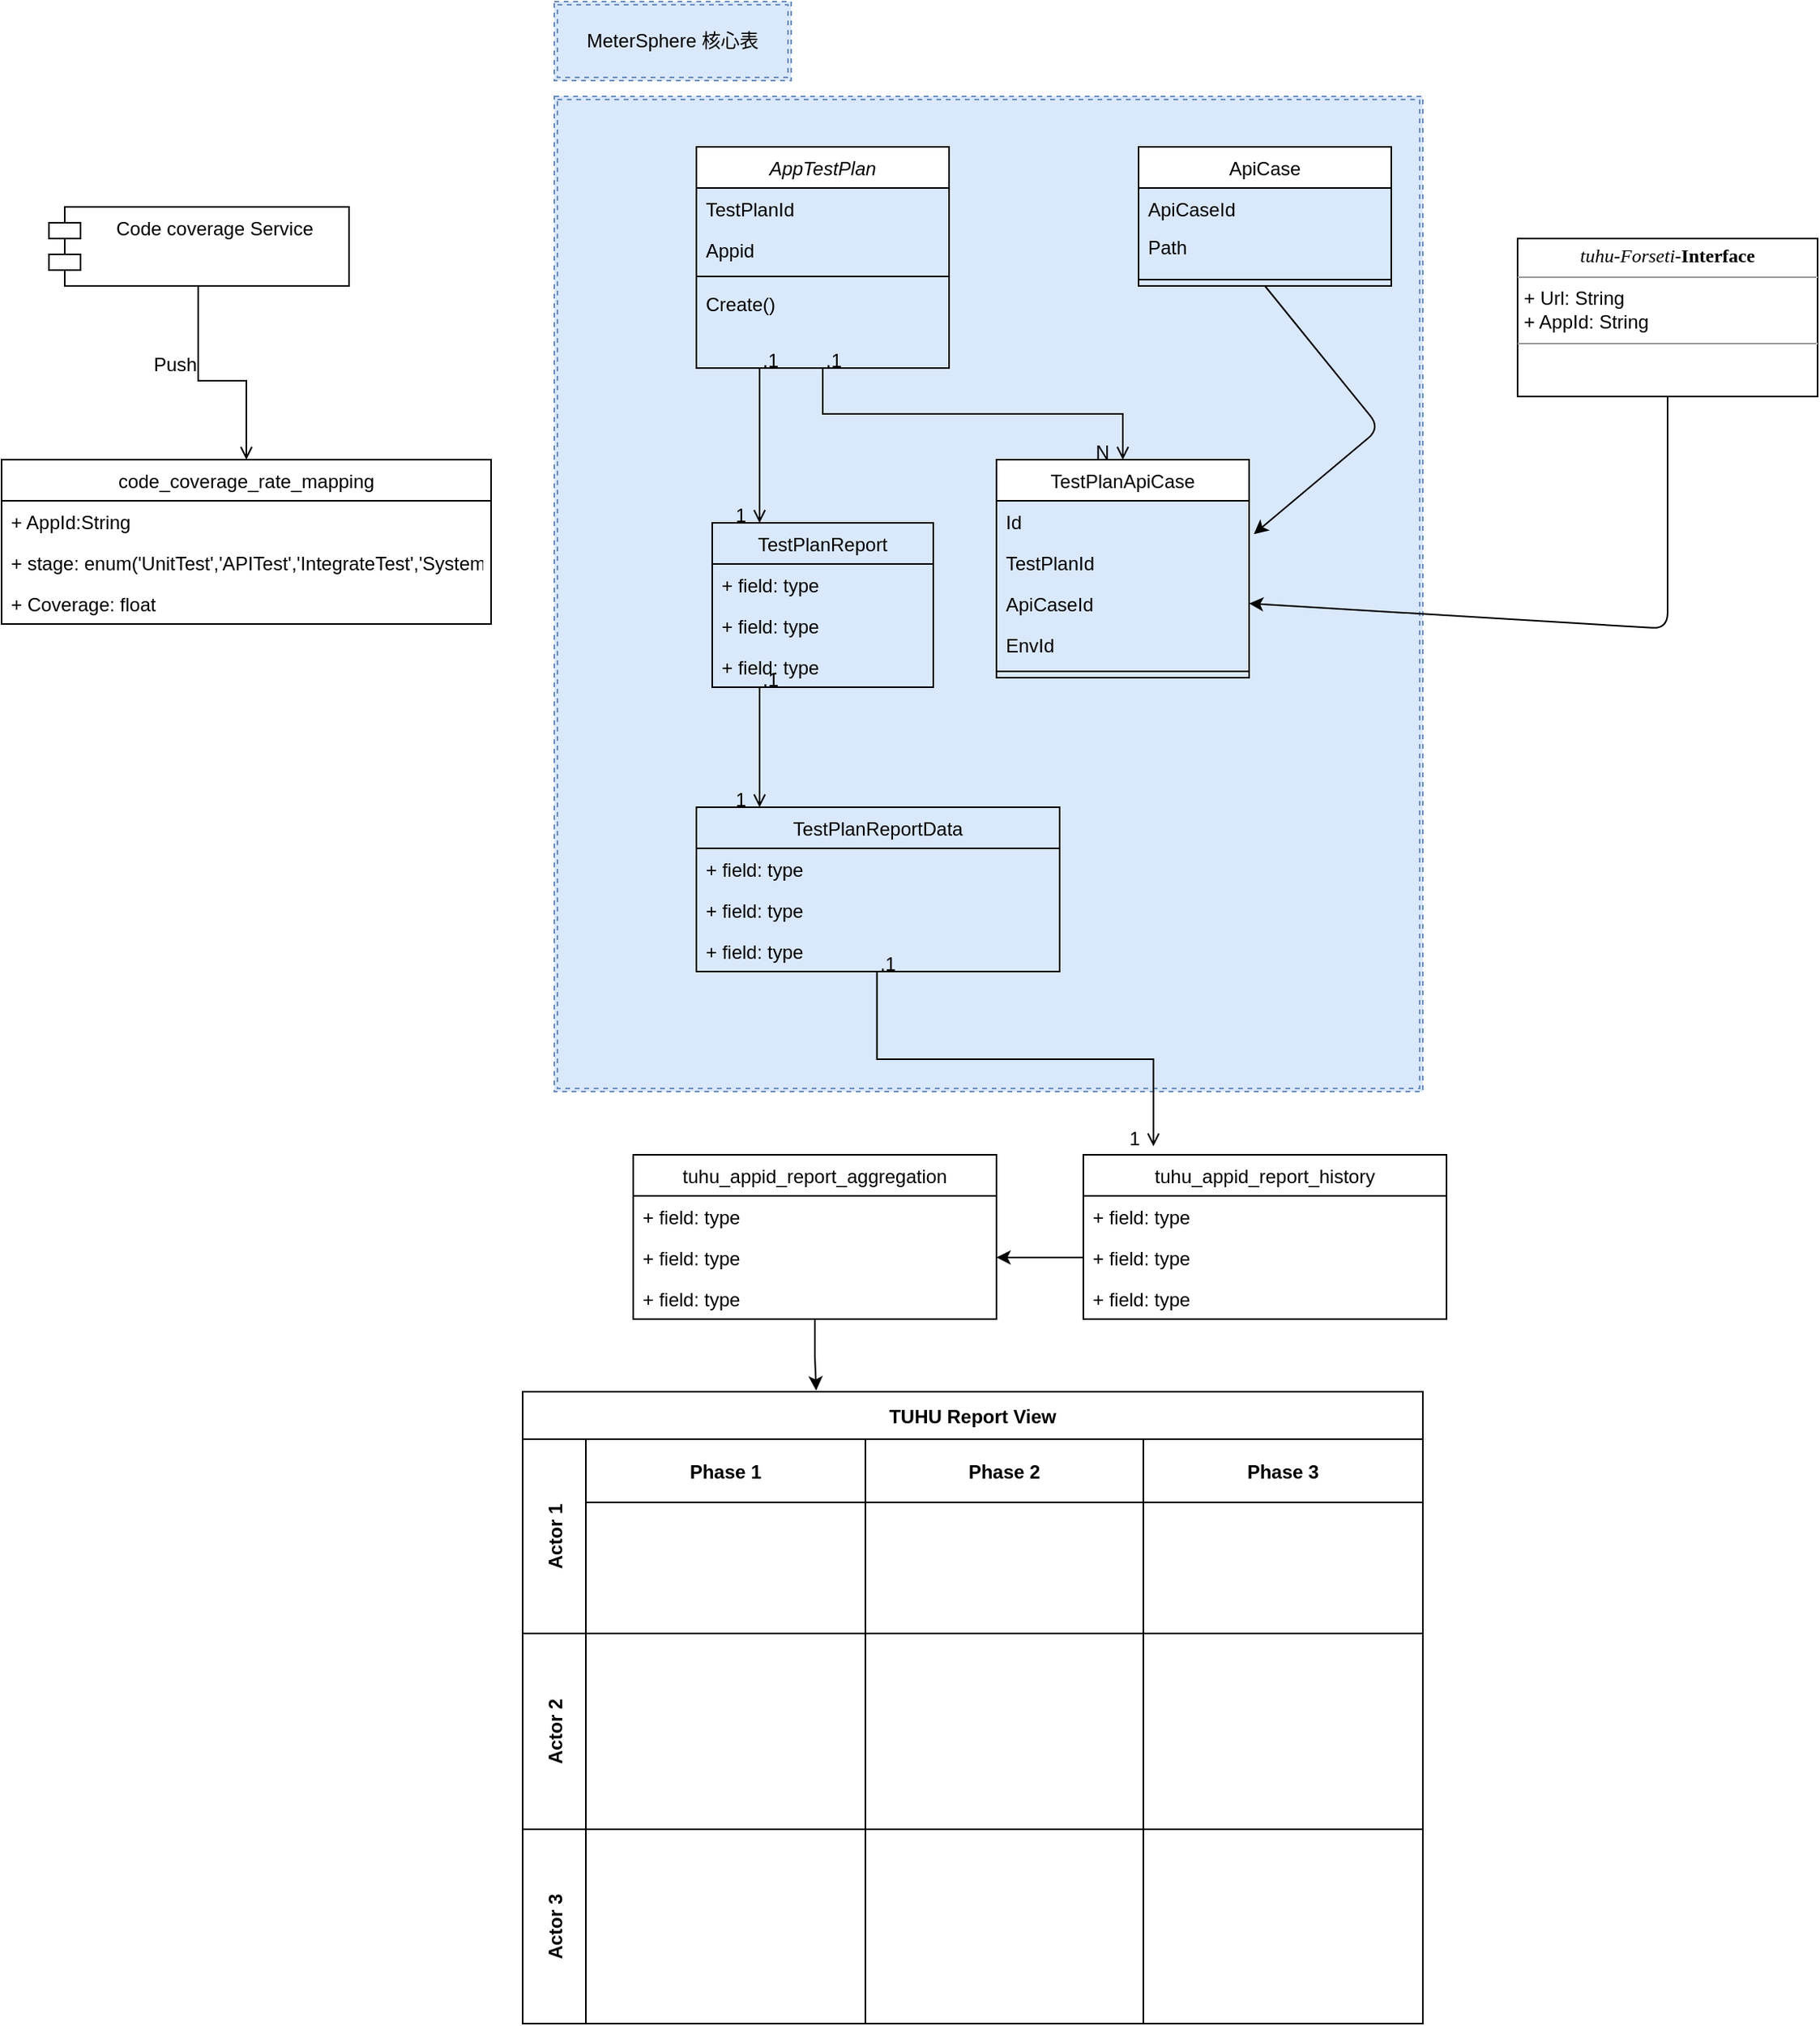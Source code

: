 <mxfile version="14.9.0" type="github">
  <diagram id="C5RBs43oDa-KdzZeNtuy" name="Page-1">
    <mxGraphModel dx="2552" dy="2045" grid="1" gridSize="10" guides="1" tooltips="1" connect="1" arrows="1" fold="1" page="1" pageScale="1" pageWidth="827" pageHeight="1169" math="0" shadow="0">
      <root>
        <mxCell id="WIyWlLk6GJQsqaUBKTNV-0" />
        <mxCell id="WIyWlLk6GJQsqaUBKTNV-1" parent="WIyWlLk6GJQsqaUBKTNV-0" />
        <mxCell id="5Utz_-exCH44QDMudk01-61" value="" style="shape=ext;double=1;rounded=0;whiteSpace=wrap;html=1;dashed=1;fillColor=#dae8fc;strokeColor=#6c8ebf;" vertex="1" parent="WIyWlLk6GJQsqaUBKTNV-1">
          <mxGeometry x="260" y="-20" width="550" height="630" as="geometry" />
        </mxCell>
        <mxCell id="zkfFHV4jXpPFQw0GAbJ--0" value="AppTestPlan" style="swimlane;fontStyle=2;align=center;verticalAlign=top;childLayout=stackLayout;horizontal=1;startSize=26;horizontalStack=0;resizeParent=1;resizeLast=0;collapsible=1;marginBottom=0;rounded=0;shadow=0;strokeWidth=1;" parent="WIyWlLk6GJQsqaUBKTNV-1" vertex="1">
          <mxGeometry x="350" y="12" width="160" height="140" as="geometry">
            <mxRectangle x="230" y="140" width="160" height="26" as="alternateBounds" />
          </mxGeometry>
        </mxCell>
        <mxCell id="zkfFHV4jXpPFQw0GAbJ--1" value="TestPlanId" style="text;align=left;verticalAlign=top;spacingLeft=4;spacingRight=4;overflow=hidden;rotatable=0;points=[[0,0.5],[1,0.5]];portConstraint=eastwest;" parent="zkfFHV4jXpPFQw0GAbJ--0" vertex="1">
          <mxGeometry y="26" width="160" height="26" as="geometry" />
        </mxCell>
        <mxCell id="zkfFHV4jXpPFQw0GAbJ--2" value="Appid" style="text;align=left;verticalAlign=top;spacingLeft=4;spacingRight=4;overflow=hidden;rotatable=0;points=[[0,0.5],[1,0.5]];portConstraint=eastwest;rounded=0;shadow=0;html=0;" parent="zkfFHV4jXpPFQw0GAbJ--0" vertex="1">
          <mxGeometry y="52" width="160" height="26" as="geometry" />
        </mxCell>
        <mxCell id="zkfFHV4jXpPFQw0GAbJ--4" value="" style="line;html=1;strokeWidth=1;align=left;verticalAlign=middle;spacingTop=-1;spacingLeft=3;spacingRight=3;rotatable=0;labelPosition=right;points=[];portConstraint=eastwest;" parent="zkfFHV4jXpPFQw0GAbJ--0" vertex="1">
          <mxGeometry y="78" width="160" height="8" as="geometry" />
        </mxCell>
        <mxCell id="zkfFHV4jXpPFQw0GAbJ--5" value="Create()" style="text;align=left;verticalAlign=top;spacingLeft=4;spacingRight=4;overflow=hidden;rotatable=0;points=[[0,0.5],[1,0.5]];portConstraint=eastwest;" parent="zkfFHV4jXpPFQw0GAbJ--0" vertex="1">
          <mxGeometry y="86" width="160" height="24" as="geometry" />
        </mxCell>
        <mxCell id="zkfFHV4jXpPFQw0GAbJ--17" value="TestPlanApiCase" style="swimlane;fontStyle=0;align=center;verticalAlign=top;childLayout=stackLayout;horizontal=1;startSize=26;horizontalStack=0;resizeParent=1;resizeLast=0;collapsible=1;marginBottom=0;rounded=0;shadow=0;strokeWidth=1;" parent="WIyWlLk6GJQsqaUBKTNV-1" vertex="1">
          <mxGeometry x="540" y="210" width="160" height="138" as="geometry">
            <mxRectangle x="550" y="140" width="160" height="26" as="alternateBounds" />
          </mxGeometry>
        </mxCell>
        <mxCell id="zkfFHV4jXpPFQw0GAbJ--18" value="Id" style="text;align=left;verticalAlign=top;spacingLeft=4;spacingRight=4;overflow=hidden;rotatable=0;points=[[0,0.5],[1,0.5]];portConstraint=eastwest;" parent="zkfFHV4jXpPFQw0GAbJ--17" vertex="1">
          <mxGeometry y="26" width="160" height="26" as="geometry" />
        </mxCell>
        <mxCell id="zkfFHV4jXpPFQw0GAbJ--19" value="TestPlanId" style="text;align=left;verticalAlign=top;spacingLeft=4;spacingRight=4;overflow=hidden;rotatable=0;points=[[0,0.5],[1,0.5]];portConstraint=eastwest;rounded=0;shadow=0;html=0;" parent="zkfFHV4jXpPFQw0GAbJ--17" vertex="1">
          <mxGeometry y="52" width="160" height="26" as="geometry" />
        </mxCell>
        <mxCell id="zkfFHV4jXpPFQw0GAbJ--20" value="ApiCaseId" style="text;align=left;verticalAlign=top;spacingLeft=4;spacingRight=4;overflow=hidden;rotatable=0;points=[[0,0.5],[1,0.5]];portConstraint=eastwest;rounded=0;shadow=0;html=0;" parent="zkfFHV4jXpPFQw0GAbJ--17" vertex="1">
          <mxGeometry y="78" width="160" height="26" as="geometry" />
        </mxCell>
        <mxCell id="zkfFHV4jXpPFQw0GAbJ--22" value="EnvId" style="text;align=left;verticalAlign=top;spacingLeft=4;spacingRight=4;overflow=hidden;rotatable=0;points=[[0,0.5],[1,0.5]];portConstraint=eastwest;rounded=0;shadow=0;html=0;" parent="zkfFHV4jXpPFQw0GAbJ--17" vertex="1">
          <mxGeometry y="104" width="160" height="26" as="geometry" />
        </mxCell>
        <mxCell id="zkfFHV4jXpPFQw0GAbJ--23" value="" style="line;html=1;strokeWidth=1;align=left;verticalAlign=middle;spacingTop=-1;spacingLeft=3;spacingRight=3;rotatable=0;labelPosition=right;points=[];portConstraint=eastwest;" parent="zkfFHV4jXpPFQw0GAbJ--17" vertex="1">
          <mxGeometry y="130" width="160" height="8" as="geometry" />
        </mxCell>
        <mxCell id="zkfFHV4jXpPFQw0GAbJ--26" value="" style="endArrow=open;shadow=0;strokeWidth=1;rounded=0;endFill=1;edgeStyle=elbowEdgeStyle;elbow=vertical;" parent="WIyWlLk6GJQsqaUBKTNV-1" source="zkfFHV4jXpPFQw0GAbJ--0" target="zkfFHV4jXpPFQw0GAbJ--17" edge="1">
          <mxGeometry x="0.5" y="41" relative="1" as="geometry">
            <mxPoint x="465" y="172" as="sourcePoint" />
            <mxPoint x="625" y="172" as="targetPoint" />
            <mxPoint x="-40" y="32" as="offset" />
          </mxGeometry>
        </mxCell>
        <mxCell id="zkfFHV4jXpPFQw0GAbJ--27" value=".1" style="resizable=0;align=left;verticalAlign=bottom;labelBackgroundColor=none;fontSize=12;" parent="zkfFHV4jXpPFQw0GAbJ--26" connectable="0" vertex="1">
          <mxGeometry x="-1" relative="1" as="geometry">
            <mxPoint y="4" as="offset" />
          </mxGeometry>
        </mxCell>
        <mxCell id="zkfFHV4jXpPFQw0GAbJ--28" value="N" style="resizable=0;align=right;verticalAlign=bottom;labelBackgroundColor=none;fontSize=12;" parent="zkfFHV4jXpPFQw0GAbJ--26" connectable="0" vertex="1">
          <mxGeometry x="1" relative="1" as="geometry">
            <mxPoint x="-7" y="4" as="offset" />
          </mxGeometry>
        </mxCell>
        <mxCell id="5Utz_-exCH44QDMudk01-1" value="&lt;p style=&quot;margin: 0px ; margin-top: 4px ; text-align: center&quot;&gt;&lt;font face=&quot;Verdana&quot;&gt;&lt;i&gt;tuhu-Forseti-&lt;/i&gt;&lt;b&gt;Interface&lt;/b&gt;&lt;/font&gt;&lt;/p&gt;&lt;hr size=&quot;1&quot;&gt;&lt;p style=&quot;margin: 0px ; margin-left: 4px&quot;&gt;+ Url: String&lt;br&gt;+ AppId: String&lt;/p&gt;&lt;hr size=&quot;1&quot;&gt;&lt;p style=&quot;margin: 0px ; margin-left: 4px&quot;&gt;&lt;br&gt;&lt;/p&gt;" style="verticalAlign=top;align=left;overflow=fill;fontSize=12;fontFamily=Helvetica;html=1;" vertex="1" parent="WIyWlLk6GJQsqaUBKTNV-1">
          <mxGeometry x="870" y="70" width="190" height="100" as="geometry" />
        </mxCell>
        <mxCell id="5Utz_-exCH44QDMudk01-2" value="ApiCase" style="swimlane;fontStyle=0;align=center;verticalAlign=top;childLayout=stackLayout;horizontal=1;startSize=26;horizontalStack=0;resizeParent=1;resizeLast=0;collapsible=1;marginBottom=0;rounded=0;shadow=0;strokeWidth=1;" vertex="1" parent="WIyWlLk6GJQsqaUBKTNV-1">
          <mxGeometry x="630" y="12" width="160" height="88" as="geometry">
            <mxRectangle x="340" y="380" width="170" height="26" as="alternateBounds" />
          </mxGeometry>
        </mxCell>
        <mxCell id="5Utz_-exCH44QDMudk01-3" value="ApiCaseId" style="text;align=left;verticalAlign=top;spacingLeft=4;spacingRight=4;overflow=hidden;rotatable=0;points=[[0,0.5],[1,0.5]];portConstraint=eastwest;" vertex="1" parent="5Utz_-exCH44QDMudk01-2">
          <mxGeometry y="26" width="160" height="24" as="geometry" />
        </mxCell>
        <mxCell id="5Utz_-exCH44QDMudk01-19" value="Path" style="text;align=left;verticalAlign=top;spacingLeft=4;spacingRight=4;overflow=hidden;rotatable=0;points=[[0,0.5],[1,0.5]];portConstraint=eastwest;rounded=0;shadow=0;html=0;" vertex="1" parent="5Utz_-exCH44QDMudk01-2">
          <mxGeometry y="50" width="160" height="30" as="geometry" />
        </mxCell>
        <mxCell id="5Utz_-exCH44QDMudk01-4" value="" style="line;html=1;strokeWidth=1;align=left;verticalAlign=middle;spacingTop=-1;spacingLeft=3;spacingRight=3;rotatable=0;labelPosition=right;points=[];portConstraint=eastwest;" vertex="1" parent="5Utz_-exCH44QDMudk01-2">
          <mxGeometry y="80" width="160" height="8" as="geometry" />
        </mxCell>
        <mxCell id="5Utz_-exCH44QDMudk01-22" value="Code coverage Service" style="shape=module;align=left;spacingLeft=20;align=center;verticalAlign=top;" vertex="1" parent="WIyWlLk6GJQsqaUBKTNV-1">
          <mxGeometry x="-60" y="50" width="190" height="50" as="geometry" />
        </mxCell>
        <mxCell id="5Utz_-exCH44QDMudk01-25" value="code_coverage_rate_mapping" style="swimlane;fontStyle=0;childLayout=stackLayout;horizontal=1;startSize=26;fillColor=none;horizontalStack=0;resizeParent=1;resizeParentMax=0;resizeLast=0;collapsible=1;marginBottom=0;" vertex="1" parent="WIyWlLk6GJQsqaUBKTNV-1">
          <mxGeometry x="-90" y="210" width="310" height="104" as="geometry" />
        </mxCell>
        <mxCell id="5Utz_-exCH44QDMudk01-26" value="+ AppId:String" style="text;strokeColor=none;fillColor=none;align=left;verticalAlign=top;spacingLeft=4;spacingRight=4;overflow=hidden;rotatable=0;points=[[0,0.5],[1,0.5]];portConstraint=eastwest;" vertex="1" parent="5Utz_-exCH44QDMudk01-25">
          <mxGeometry y="26" width="310" height="26" as="geometry" />
        </mxCell>
        <mxCell id="5Utz_-exCH44QDMudk01-27" value="+ stage: enum(&#39;UnitTest&#39;,&#39;APITest&#39;,&#39;IntegrateTest&#39;,&#39;SystemTest&#39;,&#39;All&#39;)" style="text;strokeColor=none;fillColor=none;align=left;verticalAlign=top;spacingLeft=4;spacingRight=4;overflow=hidden;rotatable=0;points=[[0,0.5],[1,0.5]];portConstraint=eastwest;" vertex="1" parent="5Utz_-exCH44QDMudk01-25">
          <mxGeometry y="52" width="310" height="26" as="geometry" />
        </mxCell>
        <mxCell id="5Utz_-exCH44QDMudk01-28" value="+ Coverage: float" style="text;strokeColor=none;fillColor=none;align=left;verticalAlign=top;spacingLeft=4;spacingRight=4;overflow=hidden;rotatable=0;points=[[0,0.5],[1,0.5]];portConstraint=eastwest;" vertex="1" parent="5Utz_-exCH44QDMudk01-25">
          <mxGeometry y="78" width="310" height="26" as="geometry" />
        </mxCell>
        <mxCell id="5Utz_-exCH44QDMudk01-29" value="" style="endArrow=open;shadow=0;strokeWidth=1;rounded=0;endFill=1;edgeStyle=elbowEdgeStyle;elbow=vertical;entryX=0.5;entryY=0;entryDx=0;entryDy=0;" edge="1" parent="WIyWlLk6GJQsqaUBKTNV-1" target="5Utz_-exCH44QDMudk01-25">
          <mxGeometry x="0.5" y="41" relative="1" as="geometry">
            <mxPoint x="34.5" y="100" as="sourcePoint" />
            <mxPoint x="34.5" y="200" as="targetPoint" />
            <mxPoint x="-40" y="32" as="offset" />
            <Array as="points">
              <mxPoint x="34.5" y="160" />
            </Array>
          </mxGeometry>
        </mxCell>
        <mxCell id="5Utz_-exCH44QDMudk01-30" value="" style="resizable=0;align=left;verticalAlign=bottom;labelBackgroundColor=none;fontSize=12;" connectable="0" vertex="1" parent="5Utz_-exCH44QDMudk01-29">
          <mxGeometry x="-1" relative="1" as="geometry">
            <mxPoint y="4" as="offset" />
          </mxGeometry>
        </mxCell>
        <mxCell id="5Utz_-exCH44QDMudk01-32" value="Push" style="text;html=1;strokeColor=none;fillColor=none;align=center;verticalAlign=middle;whiteSpace=wrap;rounded=0;" vertex="1" parent="WIyWlLk6GJQsqaUBKTNV-1">
          <mxGeometry y="140" width="40" height="20" as="geometry" />
        </mxCell>
        <mxCell id="5Utz_-exCH44QDMudk01-34" value="TestPlanReport" style="swimlane;fontStyle=0;childLayout=stackLayout;horizontal=1;startSize=26;fillColor=none;horizontalStack=0;resizeParent=1;resizeParentMax=0;resizeLast=0;collapsible=1;marginBottom=0;" vertex="1" parent="WIyWlLk6GJQsqaUBKTNV-1">
          <mxGeometry x="360" y="250" width="140" height="104" as="geometry" />
        </mxCell>
        <mxCell id="5Utz_-exCH44QDMudk01-35" value="+ field: type" style="text;strokeColor=none;fillColor=none;align=left;verticalAlign=top;spacingLeft=4;spacingRight=4;overflow=hidden;rotatable=0;points=[[0,0.5],[1,0.5]];portConstraint=eastwest;" vertex="1" parent="5Utz_-exCH44QDMudk01-34">
          <mxGeometry y="26" width="140" height="26" as="geometry" />
        </mxCell>
        <mxCell id="5Utz_-exCH44QDMudk01-36" value="+ field: type" style="text;strokeColor=none;fillColor=none;align=left;verticalAlign=top;spacingLeft=4;spacingRight=4;overflow=hidden;rotatable=0;points=[[0,0.5],[1,0.5]];portConstraint=eastwest;" vertex="1" parent="5Utz_-exCH44QDMudk01-34">
          <mxGeometry y="52" width="140" height="26" as="geometry" />
        </mxCell>
        <mxCell id="5Utz_-exCH44QDMudk01-37" value="+ field: type" style="text;strokeColor=none;fillColor=none;align=left;verticalAlign=top;spacingLeft=4;spacingRight=4;overflow=hidden;rotatable=0;points=[[0,0.5],[1,0.5]];portConstraint=eastwest;" vertex="1" parent="5Utz_-exCH44QDMudk01-34">
          <mxGeometry y="78" width="140" height="26" as="geometry" />
        </mxCell>
        <mxCell id="5Utz_-exCH44QDMudk01-38" value="" style="endArrow=classic;html=1;entryX=1;entryY=0.5;entryDx=0;entryDy=0;exitX=0.5;exitY=1;exitDx=0;exitDy=0;" edge="1" parent="WIyWlLk6GJQsqaUBKTNV-1" source="5Utz_-exCH44QDMudk01-1" target="zkfFHV4jXpPFQw0GAbJ--20">
          <mxGeometry width="50" height="50" relative="1" as="geometry">
            <mxPoint x="620" y="320" as="sourcePoint" />
            <mxPoint x="470" y="430" as="targetPoint" />
            <Array as="points">
              <mxPoint x="965" y="317" />
            </Array>
          </mxGeometry>
        </mxCell>
        <mxCell id="5Utz_-exCH44QDMudk01-39" value="TestPlanReportData" style="swimlane;fontStyle=0;childLayout=stackLayout;horizontal=1;startSize=26;fillColor=none;horizontalStack=0;resizeParent=1;resizeParentMax=0;resizeLast=0;collapsible=1;marginBottom=0;" vertex="1" parent="WIyWlLk6GJQsqaUBKTNV-1">
          <mxGeometry x="350" y="430" width="230" height="104" as="geometry" />
        </mxCell>
        <mxCell id="5Utz_-exCH44QDMudk01-40" value="+ field: type" style="text;strokeColor=none;fillColor=none;align=left;verticalAlign=top;spacingLeft=4;spacingRight=4;overflow=hidden;rotatable=0;points=[[0,0.5],[1,0.5]];portConstraint=eastwest;" vertex="1" parent="5Utz_-exCH44QDMudk01-39">
          <mxGeometry y="26" width="230" height="26" as="geometry" />
        </mxCell>
        <mxCell id="5Utz_-exCH44QDMudk01-41" value="+ field: type" style="text;strokeColor=none;fillColor=none;align=left;verticalAlign=top;spacingLeft=4;spacingRight=4;overflow=hidden;rotatable=0;points=[[0,0.5],[1,0.5]];portConstraint=eastwest;" vertex="1" parent="5Utz_-exCH44QDMudk01-39">
          <mxGeometry y="52" width="230" height="26" as="geometry" />
        </mxCell>
        <mxCell id="5Utz_-exCH44QDMudk01-42" value="+ field: type" style="text;strokeColor=none;fillColor=none;align=left;verticalAlign=top;spacingLeft=4;spacingRight=4;overflow=hidden;rotatable=0;points=[[0,0.5],[1,0.5]];portConstraint=eastwest;" vertex="1" parent="5Utz_-exCH44QDMudk01-39">
          <mxGeometry y="78" width="230" height="26" as="geometry" />
        </mxCell>
        <mxCell id="5Utz_-exCH44QDMudk01-44" value="tuhu_appid_report_history" style="swimlane;fontStyle=0;childLayout=stackLayout;horizontal=1;startSize=26;fillColor=none;horizontalStack=0;resizeParent=1;resizeParentMax=0;resizeLast=0;collapsible=1;marginBottom=0;" vertex="1" parent="WIyWlLk6GJQsqaUBKTNV-1">
          <mxGeometry x="595" y="650" width="230" height="104" as="geometry" />
        </mxCell>
        <mxCell id="5Utz_-exCH44QDMudk01-45" value="+ field: type" style="text;strokeColor=none;fillColor=none;align=left;verticalAlign=top;spacingLeft=4;spacingRight=4;overflow=hidden;rotatable=0;points=[[0,0.5],[1,0.5]];portConstraint=eastwest;" vertex="1" parent="5Utz_-exCH44QDMudk01-44">
          <mxGeometry y="26" width="230" height="26" as="geometry" />
        </mxCell>
        <mxCell id="5Utz_-exCH44QDMudk01-46" value="+ field: type" style="text;strokeColor=none;fillColor=none;align=left;verticalAlign=top;spacingLeft=4;spacingRight=4;overflow=hidden;rotatable=0;points=[[0,0.5],[1,0.5]];portConstraint=eastwest;" vertex="1" parent="5Utz_-exCH44QDMudk01-44">
          <mxGeometry y="52" width="230" height="26" as="geometry" />
        </mxCell>
        <mxCell id="5Utz_-exCH44QDMudk01-47" value="+ field: type" style="text;strokeColor=none;fillColor=none;align=left;verticalAlign=top;spacingLeft=4;spacingRight=4;overflow=hidden;rotatable=0;points=[[0,0.5],[1,0.5]];portConstraint=eastwest;" vertex="1" parent="5Utz_-exCH44QDMudk01-44">
          <mxGeometry y="78" width="230" height="26" as="geometry" />
        </mxCell>
        <mxCell id="5Utz_-exCH44QDMudk01-48" value="TUHU Report View" style="shape=table;childLayout=tableLayout;rowLines=0;columnLines=0;startSize=30;collapsible=0;recursiveResize=0;expand=0;pointerEvents=0;fontStyle=1;align=center;" vertex="1" parent="WIyWlLk6GJQsqaUBKTNV-1">
          <mxGeometry x="240" y="800" width="570" height="400" as="geometry" />
        </mxCell>
        <mxCell id="5Utz_-exCH44QDMudk01-49" value="Actor 1" style="swimlane;horizontal=0;points=[[0,0.5],[1,0.5]];portConstraint=eastwest;startSize=40;collapsible=0;recursiveResize=0;expand=0;pointerEvents=0;fontStyle=1" vertex="1" parent="5Utz_-exCH44QDMudk01-48">
          <mxGeometry y="30" width="570" height="123" as="geometry" />
        </mxCell>
        <mxCell id="5Utz_-exCH44QDMudk01-50" value="Phase 1" style="swimlane;connectable=0;startSize=40;collapsible=0;recursiveResize=0;expand=0;pointerEvents=0;" vertex="1" parent="5Utz_-exCH44QDMudk01-49">
          <mxGeometry x="40" width="177" height="123" as="geometry" />
        </mxCell>
        <mxCell id="5Utz_-exCH44QDMudk01-51" value="Phase 2" style="swimlane;connectable=0;startSize=40;collapsible=0;recursiveResize=0;expand=0;pointerEvents=0;" vertex="1" parent="5Utz_-exCH44QDMudk01-49">
          <mxGeometry x="217" width="176" height="123" as="geometry" />
        </mxCell>
        <mxCell id="5Utz_-exCH44QDMudk01-52" value="Phase 3" style="swimlane;connectable=0;startSize=40;collapsible=0;recursiveResize=0;expand=0;pointerEvents=0;" vertex="1" parent="5Utz_-exCH44QDMudk01-49">
          <mxGeometry x="393" width="177" height="123" as="geometry" />
        </mxCell>
        <mxCell id="5Utz_-exCH44QDMudk01-53" value="Actor 2" style="swimlane;horizontal=0;points=[[0,0.5],[1,0.5]];portConstraint=eastwest;startSize=40;collapsible=0;recursiveResize=0;expand=0;pointerEvents=0;" vertex="1" parent="5Utz_-exCH44QDMudk01-48">
          <mxGeometry y="153" width="570" height="124" as="geometry" />
        </mxCell>
        <mxCell id="5Utz_-exCH44QDMudk01-54" value="" style="swimlane;connectable=0;startSize=0;collapsible=0;recursiveResize=0;expand=0;pointerEvents=0;" vertex="1" parent="5Utz_-exCH44QDMudk01-53">
          <mxGeometry x="40" width="177" height="124" as="geometry" />
        </mxCell>
        <mxCell id="5Utz_-exCH44QDMudk01-55" value="" style="swimlane;connectable=0;startSize=0;collapsible=0;recursiveResize=0;expand=0;pointerEvents=0;" vertex="1" parent="5Utz_-exCH44QDMudk01-53">
          <mxGeometry x="217" width="176" height="124" as="geometry" />
        </mxCell>
        <mxCell id="5Utz_-exCH44QDMudk01-56" value="" style="swimlane;connectable=0;startSize=0;collapsible=0;recursiveResize=0;expand=0;pointerEvents=0;" vertex="1" parent="5Utz_-exCH44QDMudk01-53">
          <mxGeometry x="393" width="177" height="124" as="geometry" />
        </mxCell>
        <mxCell id="5Utz_-exCH44QDMudk01-57" value="Actor 3" style="swimlane;horizontal=0;points=[[0,0.5],[1,0.5]];portConstraint=eastwest;startSize=40;collapsible=0;recursiveResize=0;expand=0;pointerEvents=0;" vertex="1" parent="5Utz_-exCH44QDMudk01-48">
          <mxGeometry y="277" width="570" height="123" as="geometry" />
        </mxCell>
        <mxCell id="5Utz_-exCH44QDMudk01-58" value="" style="swimlane;connectable=0;startSize=0;collapsible=0;recursiveResize=0;expand=0;pointerEvents=0;" vertex="1" parent="5Utz_-exCH44QDMudk01-57">
          <mxGeometry x="40" width="177" height="123" as="geometry" />
        </mxCell>
        <mxCell id="5Utz_-exCH44QDMudk01-59" value="" style="swimlane;connectable=0;startSize=0;collapsible=0;recursiveResize=0;expand=0;pointerEvents=0;" vertex="1" parent="5Utz_-exCH44QDMudk01-57">
          <mxGeometry x="217" width="176" height="123" as="geometry" />
        </mxCell>
        <mxCell id="5Utz_-exCH44QDMudk01-60" value="" style="swimlane;connectable=0;startSize=0;collapsible=0;recursiveResize=0;expand=0;pointerEvents=0;" vertex="1" parent="5Utz_-exCH44QDMudk01-57">
          <mxGeometry x="393" width="177" height="123" as="geometry" />
        </mxCell>
        <mxCell id="5Utz_-exCH44QDMudk01-64" value="MeterSphere 核心表" style="shape=ext;double=1;rounded=0;whiteSpace=wrap;html=1;dashed=1;fillColor=#dae8fc;strokeColor=#6c8ebf;" vertex="1" parent="WIyWlLk6GJQsqaUBKTNV-1">
          <mxGeometry x="260" y="-80" width="150" height="50" as="geometry" />
        </mxCell>
        <mxCell id="5Utz_-exCH44QDMudk01-68" value="" style="endArrow=classic;html=1;exitX=0.5;exitY=1;exitDx=0;exitDy=0;entryX=1.019;entryY=-0.189;entryDx=0;entryDy=0;entryPerimeter=0;" edge="1" parent="WIyWlLk6GJQsqaUBKTNV-1" source="5Utz_-exCH44QDMudk01-2" target="zkfFHV4jXpPFQw0GAbJ--19">
          <mxGeometry width="50" height="50" relative="1" as="geometry">
            <mxPoint x="975" y="180" as="sourcePoint" />
            <mxPoint x="544" y="373" as="targetPoint" />
            <Array as="points">
              <mxPoint x="783" y="190" />
            </Array>
          </mxGeometry>
        </mxCell>
        <mxCell id="5Utz_-exCH44QDMudk01-69" value="" style="endArrow=open;shadow=0;strokeWidth=1;rounded=0;endFill=1;edgeStyle=elbowEdgeStyle;elbow=vertical;exitX=0.25;exitY=1;exitDx=0;exitDy=0;" edge="1" parent="WIyWlLk6GJQsqaUBKTNV-1" source="zkfFHV4jXpPFQw0GAbJ--0">
          <mxGeometry x="0.5" y="41" relative="1" as="geometry">
            <mxPoint x="440" y="162" as="sourcePoint" />
            <mxPoint x="390" y="250" as="targetPoint" />
            <mxPoint x="-40" y="32" as="offset" />
          </mxGeometry>
        </mxCell>
        <mxCell id="5Utz_-exCH44QDMudk01-70" value=".1" style="resizable=0;align=left;verticalAlign=bottom;labelBackgroundColor=none;fontSize=12;" connectable="0" vertex="1" parent="5Utz_-exCH44QDMudk01-69">
          <mxGeometry x="-1" relative="1" as="geometry">
            <mxPoint y="4" as="offset" />
          </mxGeometry>
        </mxCell>
        <mxCell id="5Utz_-exCH44QDMudk01-71" value="1" style="resizable=0;align=right;verticalAlign=bottom;labelBackgroundColor=none;fontSize=12;" connectable="0" vertex="1" parent="5Utz_-exCH44QDMudk01-69">
          <mxGeometry x="1" relative="1" as="geometry">
            <mxPoint x="-7" y="4" as="offset" />
          </mxGeometry>
        </mxCell>
        <mxCell id="5Utz_-exCH44QDMudk01-72" value="" style="endArrow=open;shadow=0;strokeWidth=1;rounded=0;endFill=1;edgeStyle=elbowEdgeStyle;elbow=vertical;exitX=0.25;exitY=1;exitDx=0;exitDy=0;" edge="1" parent="WIyWlLk6GJQsqaUBKTNV-1">
          <mxGeometry x="0.5" y="41" relative="1" as="geometry">
            <mxPoint x="390" y="354" as="sourcePoint" />
            <mxPoint x="390" y="430" as="targetPoint" />
            <mxPoint x="-40" y="32" as="offset" />
          </mxGeometry>
        </mxCell>
        <mxCell id="5Utz_-exCH44QDMudk01-73" value=".1" style="resizable=0;align=left;verticalAlign=bottom;labelBackgroundColor=none;fontSize=12;" connectable="0" vertex="1" parent="5Utz_-exCH44QDMudk01-72">
          <mxGeometry x="-1" relative="1" as="geometry">
            <mxPoint y="4" as="offset" />
          </mxGeometry>
        </mxCell>
        <mxCell id="5Utz_-exCH44QDMudk01-74" value="1" style="resizable=0;align=right;verticalAlign=bottom;labelBackgroundColor=none;fontSize=12;" connectable="0" vertex="1" parent="5Utz_-exCH44QDMudk01-72">
          <mxGeometry x="1" relative="1" as="geometry">
            <mxPoint x="-7" y="4" as="offset" />
          </mxGeometry>
        </mxCell>
        <mxCell id="5Utz_-exCH44QDMudk01-75" value="" style="endArrow=open;shadow=0;strokeWidth=1;rounded=0;endFill=1;edgeStyle=elbowEdgeStyle;elbow=vertical;exitX=0.25;exitY=1;exitDx=0;exitDy=0;entryX=0.193;entryY=-0.052;entryDx=0;entryDy=0;entryPerimeter=0;" edge="1" parent="WIyWlLk6GJQsqaUBKTNV-1" target="5Utz_-exCH44QDMudk01-44">
          <mxGeometry x="0.5" y="41" relative="1" as="geometry">
            <mxPoint x="464.33" y="534" as="sourcePoint" />
            <mxPoint x="464.33" y="610" as="targetPoint" />
            <mxPoint x="-40" y="32" as="offset" />
          </mxGeometry>
        </mxCell>
        <mxCell id="5Utz_-exCH44QDMudk01-76" value=".1" style="resizable=0;align=left;verticalAlign=bottom;labelBackgroundColor=none;fontSize=12;" connectable="0" vertex="1" parent="5Utz_-exCH44QDMudk01-75">
          <mxGeometry x="-1" relative="1" as="geometry">
            <mxPoint y="4" as="offset" />
          </mxGeometry>
        </mxCell>
        <mxCell id="5Utz_-exCH44QDMudk01-77" value="1" style="resizable=0;align=right;verticalAlign=bottom;labelBackgroundColor=none;fontSize=12;" connectable="0" vertex="1" parent="5Utz_-exCH44QDMudk01-75">
          <mxGeometry x="1" relative="1" as="geometry">
            <mxPoint x="-7" y="4" as="offset" />
          </mxGeometry>
        </mxCell>
        <mxCell id="5Utz_-exCH44QDMudk01-83" style="edgeStyle=orthogonalEdgeStyle;rounded=0;orthogonalLoop=1;jettySize=auto;html=1;entryX=0.326;entryY=-0.002;entryDx=0;entryDy=0;entryPerimeter=0;" edge="1" parent="WIyWlLk6GJQsqaUBKTNV-1" source="5Utz_-exCH44QDMudk01-78" target="5Utz_-exCH44QDMudk01-48">
          <mxGeometry relative="1" as="geometry" />
        </mxCell>
        <mxCell id="5Utz_-exCH44QDMudk01-78" value="tuhu_appid_report_aggregation" style="swimlane;fontStyle=0;childLayout=stackLayout;horizontal=1;startSize=26;fillColor=none;horizontalStack=0;resizeParent=1;resizeParentMax=0;resizeLast=0;collapsible=1;marginBottom=0;" vertex="1" parent="WIyWlLk6GJQsqaUBKTNV-1">
          <mxGeometry x="310" y="650" width="230" height="104" as="geometry" />
        </mxCell>
        <mxCell id="5Utz_-exCH44QDMudk01-79" value="+ field: type" style="text;strokeColor=none;fillColor=none;align=left;verticalAlign=top;spacingLeft=4;spacingRight=4;overflow=hidden;rotatable=0;points=[[0,0.5],[1,0.5]];portConstraint=eastwest;" vertex="1" parent="5Utz_-exCH44QDMudk01-78">
          <mxGeometry y="26" width="230" height="26" as="geometry" />
        </mxCell>
        <mxCell id="5Utz_-exCH44QDMudk01-80" value="+ field: type" style="text;strokeColor=none;fillColor=none;align=left;verticalAlign=top;spacingLeft=4;spacingRight=4;overflow=hidden;rotatable=0;points=[[0,0.5],[1,0.5]];portConstraint=eastwest;" vertex="1" parent="5Utz_-exCH44QDMudk01-78">
          <mxGeometry y="52" width="230" height="26" as="geometry" />
        </mxCell>
        <mxCell id="5Utz_-exCH44QDMudk01-81" value="+ field: type" style="text;strokeColor=none;fillColor=none;align=left;verticalAlign=top;spacingLeft=4;spacingRight=4;overflow=hidden;rotatable=0;points=[[0,0.5],[1,0.5]];portConstraint=eastwest;" vertex="1" parent="5Utz_-exCH44QDMudk01-78">
          <mxGeometry y="78" width="230" height="26" as="geometry" />
        </mxCell>
        <mxCell id="5Utz_-exCH44QDMudk01-82" value="" style="edgeStyle=orthogonalEdgeStyle;rounded=0;orthogonalLoop=1;jettySize=auto;html=1;entryX=1;entryY=0.5;entryDx=0;entryDy=0;" edge="1" parent="WIyWlLk6GJQsqaUBKTNV-1" source="5Utz_-exCH44QDMudk01-46" target="5Utz_-exCH44QDMudk01-80">
          <mxGeometry relative="1" as="geometry">
            <mxPoint x="560" y="715" as="targetPoint" />
          </mxGeometry>
        </mxCell>
      </root>
    </mxGraphModel>
  </diagram>
</mxfile>
